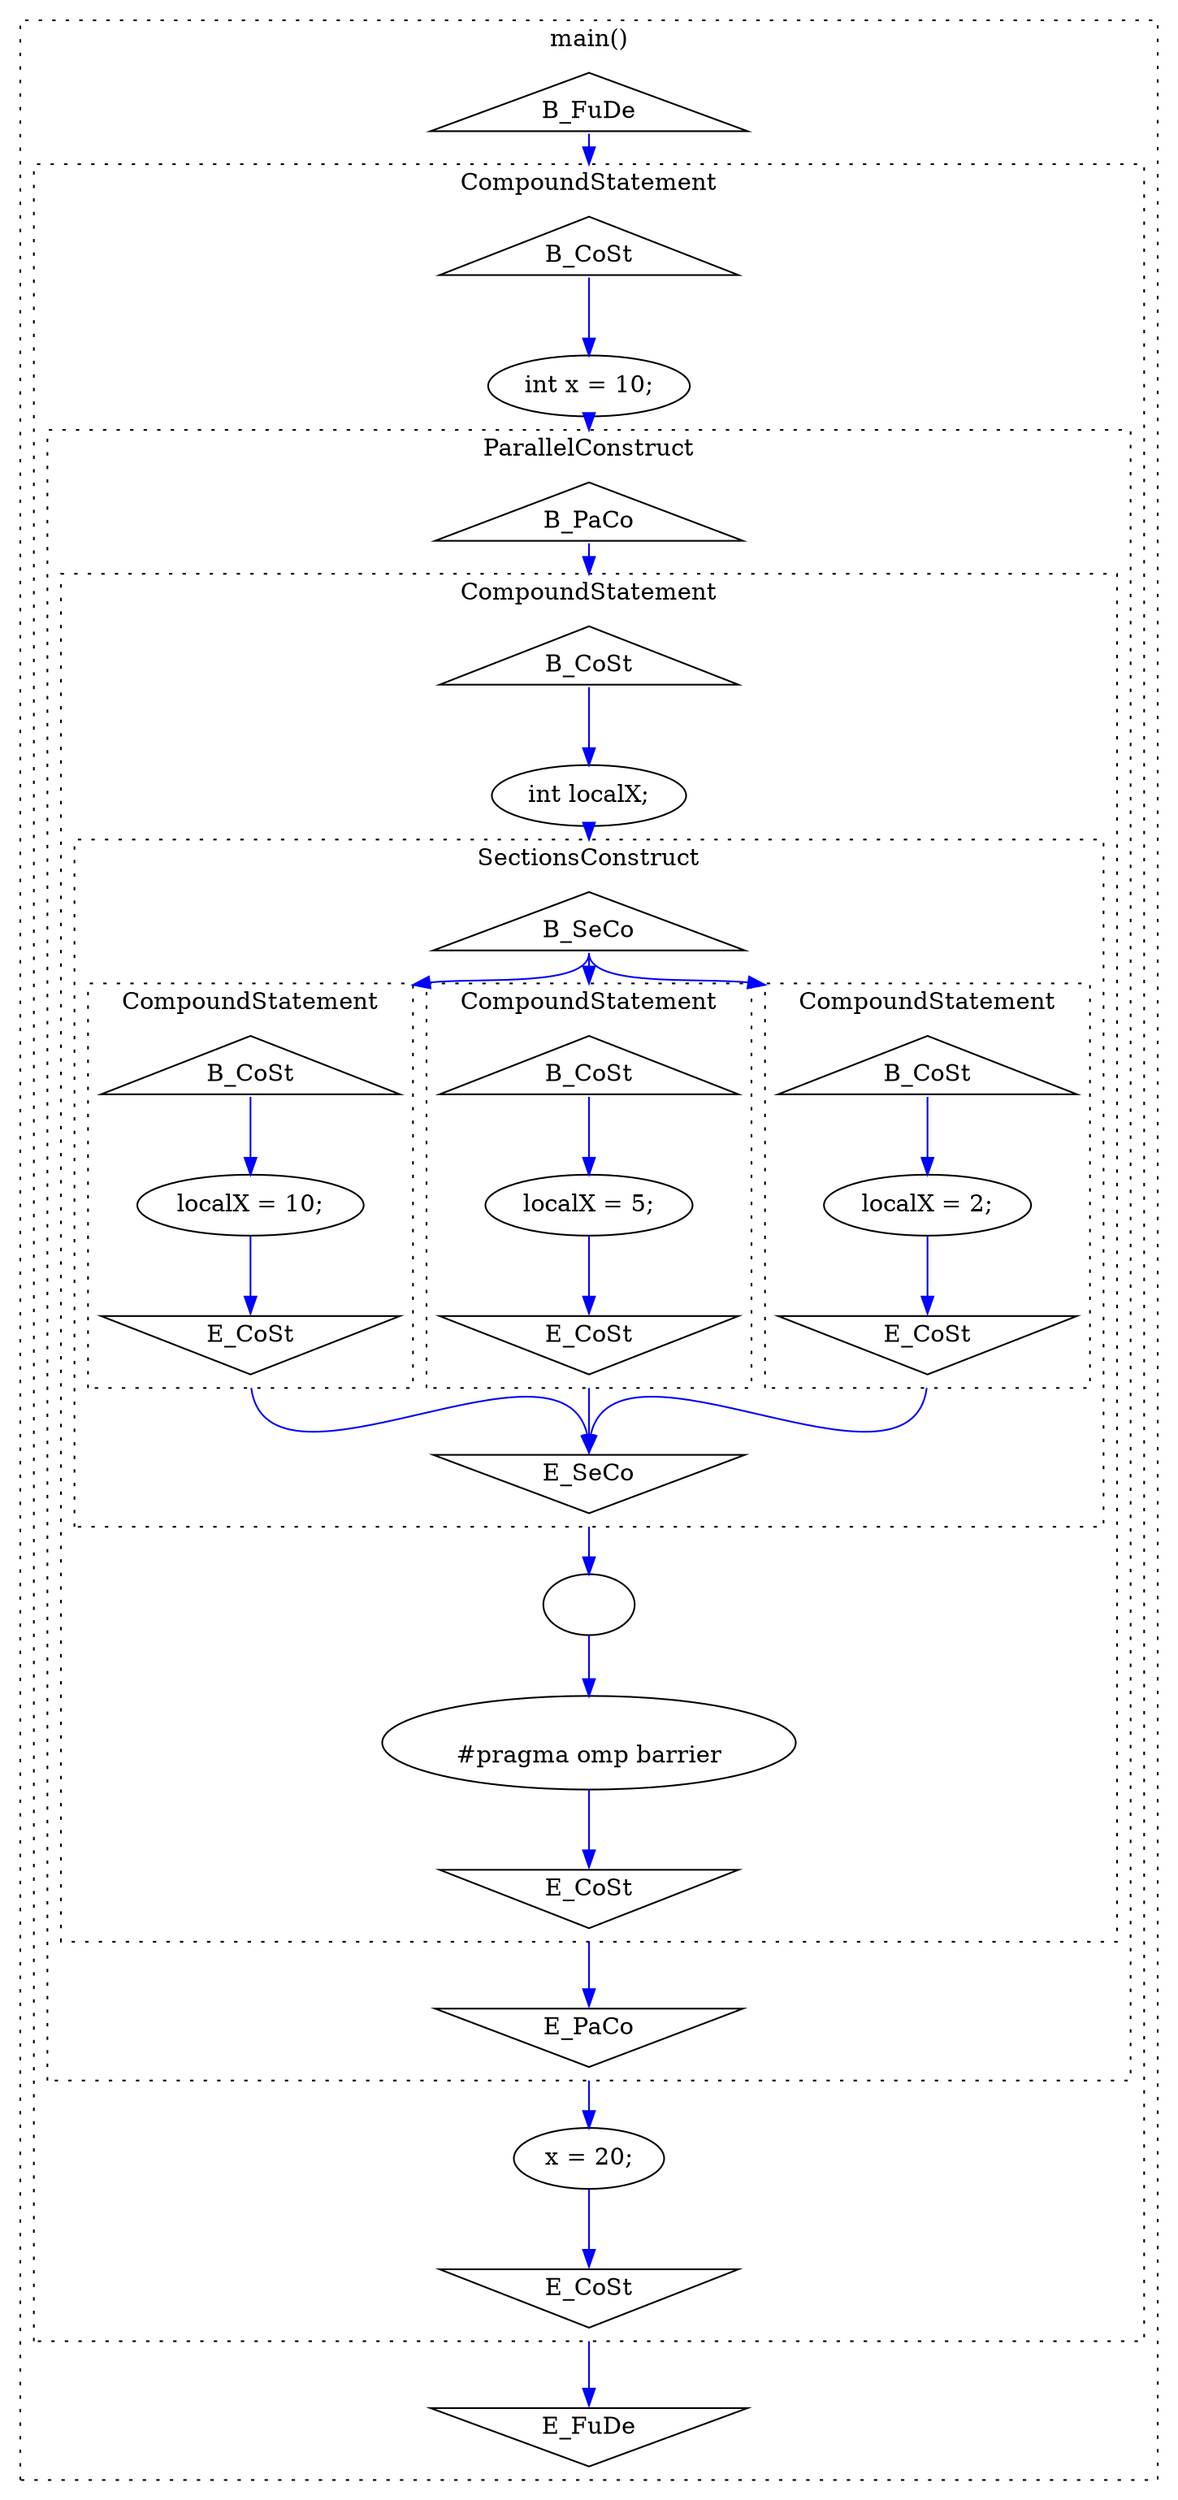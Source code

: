 digraph graph1502635287 {
compound=true;
edge[color=blue];
subgraph cluster1543237999 {
compound=true;
style=dotted;
label="main()";
node632249781[label="B_FuDe", shape="triangle"];
node19717364[label="E_FuDe", shape="invtriangle"];
subgraph cluster1540270363 {
compound=true;
style=dotted;
label="CompoundStatement";
node1597655940[label="B_CoSt", shape="triangle"];
node2619171[label="E_CoSt", shape="invtriangle"];
node1728790703[label="int x = 10;"];
subgraph cluster1227074340 {
compound=true;
style=dotted;
label="ParallelConstruct";
node1154002927[label="B_PaCo", shape="triangle"];
node2070529722[label="E_PaCo", shape="invtriangle"];
subgraph cluster1188753216 {
compound=true;
style=dotted;
label="CompoundStatement";
node317986356[label="B_CoSt", shape="triangle"];
node331510866[label="E_CoSt", shape="invtriangle"];
node640363654[label="int localX;"];
subgraph cluster949057310 {
compound=true;
style=dotted;
label="SectionsConstruct";
node2024542466[label="B_SeCo", shape="triangle"];
node770189387[label="E_SeCo", shape="invtriangle"];
subgraph cluster963522361 {
compound=true;
style=dotted;
label="CompoundStatement";
node175408781[label="B_CoSt", shape="triangle"];
node315138752[label="E_CoSt", shape="invtriangle"];
node2114874018[label="localX = 10;"];
}
subgraph cluster911312317 {
compound=true;
style=dotted;
label="CompoundStatement";
node415186196[label="B_CoSt", shape="triangle"];
node1337344609[label="E_CoSt", shape="invtriangle"];
node1113619023[label="localX = 5;"];
}
subgraph cluster2015781843 {
compound=true;
style=dotted;
label="CompoundStatement";
node428910174[label="B_CoSt", shape="triangle"];
node1682463303[label="E_CoSt", shape="invtriangle"];
node633075331[label="localX = 2;"];
}
}
node1858609436[label="
"];
node1920387277[label="
#pragma omp barrier
"];
}
}
node142555199[label="x = 20;"];
}
}
node632249781 -> node1597655940[tailport=s, headport=n, weight=8, lhead=cluster1540270363];
node1597655940 -> node1728790703[tailport=s, headport=n, weight=8];
node1728790703 -> node1154002927[lhead=cluster1227074340, weight=8, tailport=s, headport=n];
node1154002927 -> node317986356[tailport=s, headport=n, weight=8, lhead=cluster1188753216];
node317986356 -> node640363654[tailport=s, headport=n, weight=8];
node640363654 -> node2024542466[lhead=cluster949057310, weight=8, tailport=s, headport=n];
node2024542466 -> node175408781[tailport=s, headport=n, weight=8, lhead=cluster963522361];
node2024542466 -> node415186196[tailport=s, headport=n, weight=8, lhead=cluster911312317];
node2024542466 -> node428910174[tailport=s, headport=n, weight=8, lhead=cluster2015781843];
node175408781 -> node2114874018[tailport=s, headport=n, weight=8];
node2114874018 -> node315138752[weight=8, tailport=s, headport=n];
node315138752 -> node770189387[tailport=s, headport=n, weight=8, ltail=cluster963522361];
node415186196 -> node1113619023[tailport=s, headport=n, weight=8];
node1113619023 -> node1337344609[weight=8, tailport=s, headport=n];
node1337344609 -> node770189387[tailport=s, headport=n, weight=8, ltail=cluster911312317];
node428910174 -> node633075331[tailport=s, headport=n, weight=8];
node633075331 -> node1682463303[weight=8, tailport=s, headport=n];
node1682463303 -> node770189387[tailport=s, headport=n, weight=8, ltail=cluster2015781843];
node770189387 -> node1858609436[tailport=s, headport=n, weight=8, ltail=cluster949057310];
node1858609436 -> node1920387277[weight=8, tailport=s, headport=n];
node1920387277 -> node331510866[weight=8, tailport=s, headport=n];
node331510866 -> node2070529722[tailport=s, headport=n, weight=8, ltail=cluster1188753216];
node2070529722 -> node142555199[tailport=s, headport=n, weight=8, ltail=cluster1227074340];
node142555199 -> node2619171[weight=8, tailport=s, headport=n];
node2619171 -> node19717364[tailport=s, headport=n, weight=8, ltail=cluster1540270363];
}
